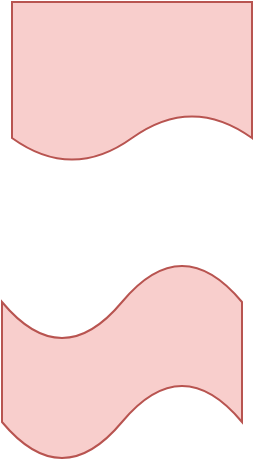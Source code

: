 <mxfile version="15.8.3" type="github">
  <diagram id="FhGGaX4cZ6p4cUrIo7r3" name="Page-1">
    <mxGraphModel dx="1426" dy="752" grid="1" gridSize="10" guides="1" tooltips="1" connect="1" arrows="1" fold="1" page="1" pageScale="1" pageWidth="850" pageHeight="1100" math="0" shadow="0">
      <root>
        <mxCell id="0" />
        <mxCell id="1" parent="0" />
        <mxCell id="ucCcJ9smYMJADtl1qao4-1" value="" style="shape=tape;whiteSpace=wrap;html=1;fillColor=#f8cecc;strokeColor=#b85450;" parent="1" vertex="1">
          <mxGeometry x="365" y="320" width="120" height="100" as="geometry" />
        </mxCell>
        <mxCell id="ucCcJ9smYMJADtl1qao4-2" value="" style="shape=document;whiteSpace=wrap;html=1;boundedLbl=1;fillColor=#f8cecc;strokeColor=#b85450;" parent="1" vertex="1">
          <mxGeometry x="370" y="190" width="120" height="80" as="geometry" />
        </mxCell>
      </root>
    </mxGraphModel>
  </diagram>
</mxfile>
